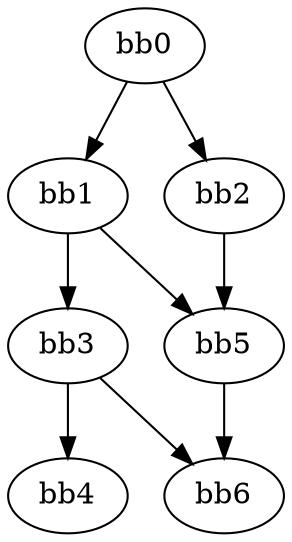digraph {
    0 [ label = "bb0\l" ]
    1 [ label = "bb1\l" ]
    2 [ label = "bb2\l" ]
    3 [ label = "bb3\l" ]
    4 [ label = "bb4\l" ]
    5 [ label = "bb5\l" ]
    6 [ label = "bb6\l" ]
    0 -> 1 [ ]
    0 -> 2 [ ]
    1 -> 3 [ ]
    1 -> 5 [ ]
    2 -> 5 [ ]
    3 -> 4 [ ]
    3 -> 6 [ ]
    5 -> 6 [ ]
}


